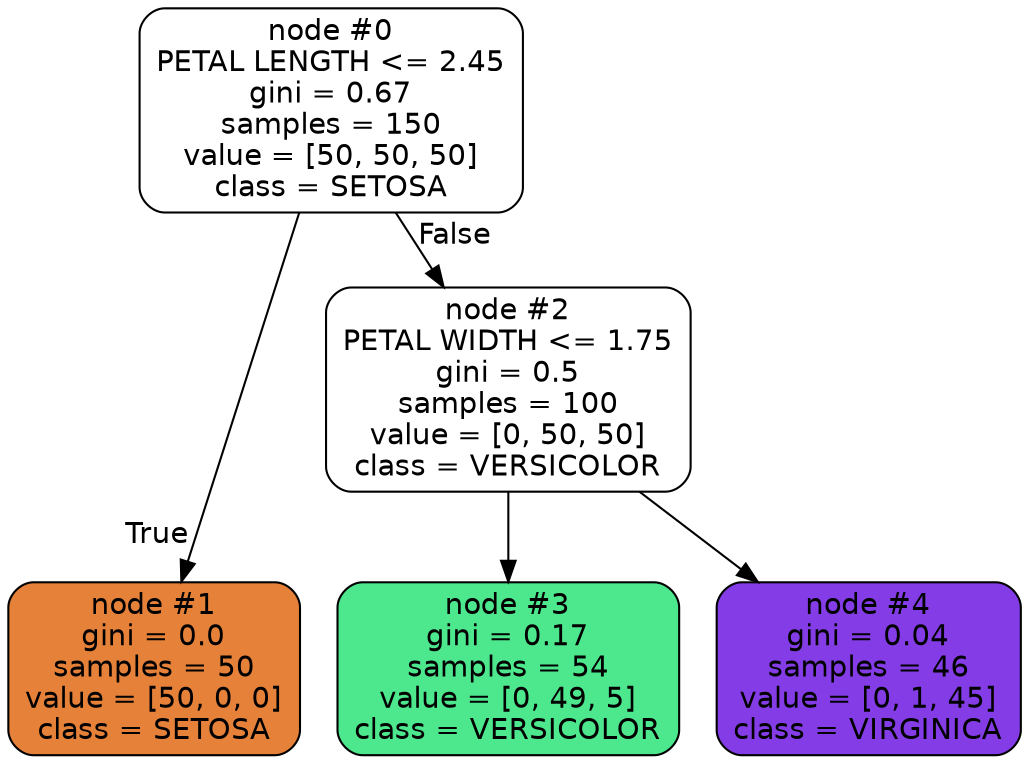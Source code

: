 digraph Tree {
node [shape=box, style="filled, rounded", color="black", fontname="helvetica"] ;
graph [ranksep=equally, splines=polyline] ;
edge [fontname="helvetica"] ;
0 [label="node #0\nPETAL LENGTH <= 2.45\ngini = 0.67\nsamples = 150\nvalue = [50, 50, 50]\nclass = SETOSA", fillcolor="#ffffff"] ;
1 [label="node #1\ngini = 0.0\nsamples = 50\nvalue = [50, 0, 0]\nclass = SETOSA", fillcolor="#e58139"] ;
0 -> 1 [labeldistance=2.5, labelangle=45, headlabel="True"] ;
2 [label="node #2\nPETAL WIDTH <= 1.75\ngini = 0.5\nsamples = 100\nvalue = [0, 50, 50]\nclass = VERSICOLOR", fillcolor="#ffffff"] ;
0 -> 2 [labeldistance=2.5, labelangle=-45, headlabel="False"] ;
3 [label="node #3\ngini = 0.17\nsamples = 54\nvalue = [0, 49, 5]\nclass = VERSICOLOR", fillcolor="#4de88e"] ;
2 -> 3 ;
4 [label="node #4\ngini = 0.04\nsamples = 46\nvalue = [0, 1, 45]\nclass = VIRGINICA", fillcolor="#843de6"] ;
2 -> 4 ;
{rank=same ; 0} ;
{rank=same ; 2} ;
{rank=same ; 1; 3; 4} ;
}